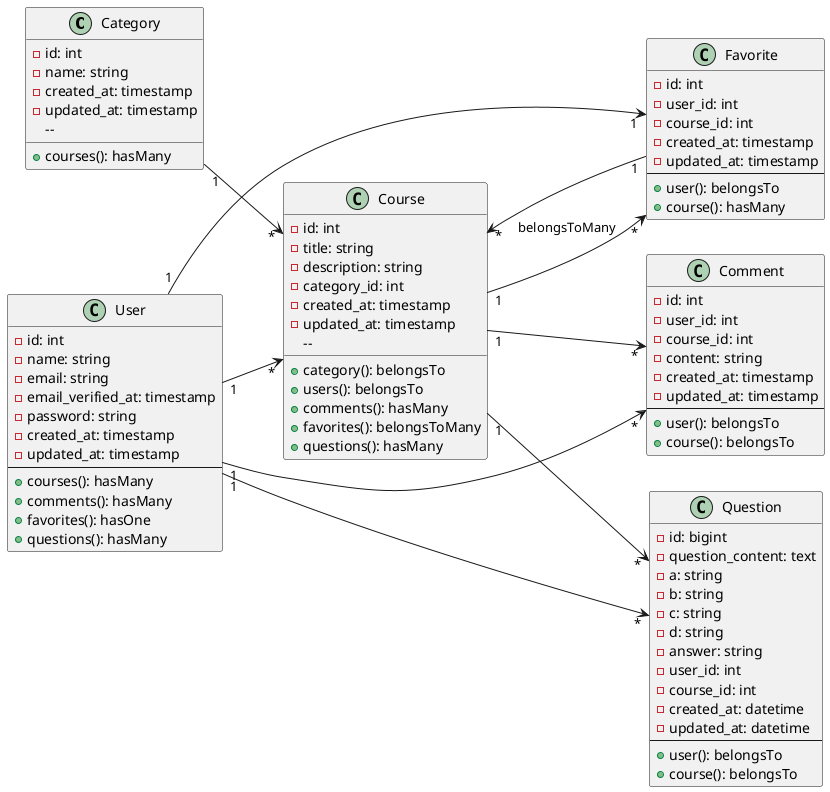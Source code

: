 @startuml

left to right direction

class Category {
  -id: int
  -name: string
  -created_at: timestamp
  -updated_at: timestamp
  -- 
  +courses(): hasMany
}

class Course {
  -id: int
  -title: string
  -description: string
  -category_id: int
  -created_at: timestamp
  -updated_at: timestamp
  -- 
  +category(): belongsTo
  +users(): belongsTo
  +comments(): hasMany
  +favorites(): belongsToMany
  +questions(): hasMany
}

class User {
  -id: int
  -name: string
  -email: string
  -email_verified_at: timestamp
  -password: string
  -created_at: timestamp
  -updated_at: timestamp
  --
  +courses(): hasMany
  +comments(): hasMany
  +favorites(): hasOne
  +questions(): hasMany
}

class Comment {
  -id: int
  -user_id: int
  -course_id: int
  -content: string
  -created_at: timestamp
  -updated_at: timestamp
  --
  +user(): belongsTo
  +course(): belongsTo
}

class Favorite {
  -id: int
  -user_id: int
  -course_id: int
  -created_at: timestamp
  -updated_at: timestamp
  --
  +user(): belongsTo
  +course(): hasMany
}

class Question {
    -id: bigint
    -question_content: text
    -a: string
    -b: string
    -c: string
    -d: string
    -answer: string
    -user_id: int
    -course_id: int
    -created_at: datetime
    -updated_at: datetime
    --
    +user(): belongsTo
    +course(): belongsTo
}

Category "1" --> "*" Course 
User "1" --> "*" Course
Course "1" --> "*" Favorite : "belongsToMany"
Favorite "1" --> "*" Course
Course "1" --> "*" Question
User "1" --> "*" Comment
Course "1" --> "*" Comment
User "1" --> "1" Favorite
User "1" --> "*" Question

@enduml
